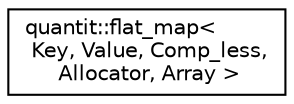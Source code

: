 digraph "Graphical Class Hierarchy"
{
 // LATEX_PDF_SIZE
  edge [fontname="Helvetica",fontsize="10",labelfontname="Helvetica",labelfontsize="10"];
  node [fontname="Helvetica",fontsize="10",shape=record];
  rankdir="LR";
  Node0 [label="quantit::flat_map\<\l Key, Value, Comp_less,\l Allocator, Array \>",height=0.2,width=0.4,color="black", fillcolor="white", style="filled",URL="$classquantit_1_1flat__map.html",tooltip=" "];
}

